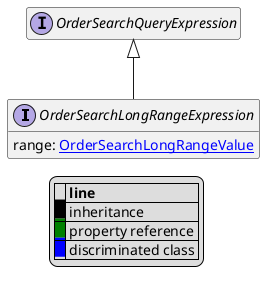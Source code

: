 @startuml

hide empty fields
hide empty methods
legend
|= |= line |
|<back:black>   </back>| inheritance |
|<back:green>   </back>| property reference |
|<back:blue>   </back>| discriminated class |
endlegend
interface OrderSearchLongRangeExpression [[OrderSearchLongRangeExpression.svg]] extends OrderSearchQueryExpression {
    range: [[OrderSearchLongRangeValue.svg OrderSearchLongRangeValue]]
}
interface OrderSearchQueryExpression [[OrderSearchQueryExpression.svg]]  {
}





@enduml
